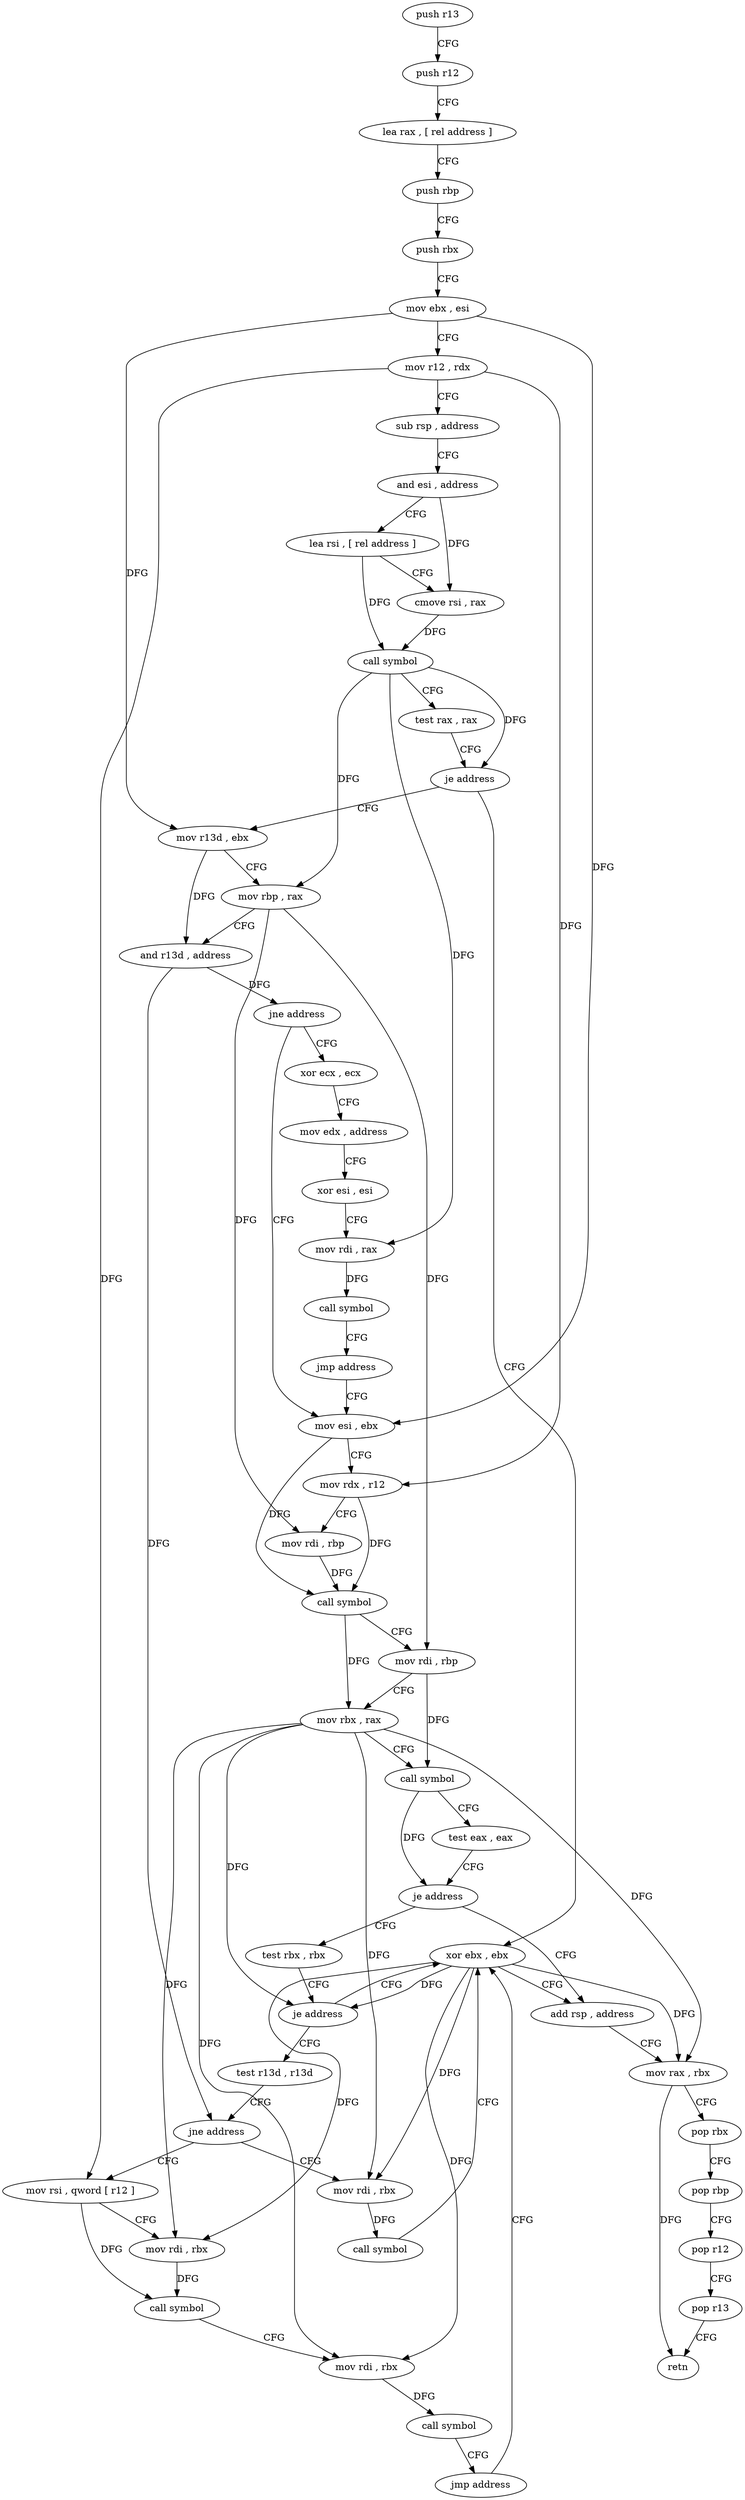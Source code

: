digraph "func" {
"4230896" [label = "push r13" ]
"4230898" [label = "push r12" ]
"4230900" [label = "lea rax , [ rel address ]" ]
"4230907" [label = "push rbp" ]
"4230908" [label = "push rbx" ]
"4230909" [label = "mov ebx , esi" ]
"4230911" [label = "mov r12 , rdx" ]
"4230914" [label = "sub rsp , address" ]
"4230918" [label = "and esi , address" ]
"4230921" [label = "lea rsi , [ rel address ]" ]
"4230928" [label = "cmove rsi , rax" ]
"4230932" [label = "call symbol" ]
"4230937" [label = "test rax , rax" ]
"4230940" [label = "je address" ]
"4231000" [label = "xor ebx , ebx" ]
"4230942" [label = "mov r13d , ebx" ]
"4231002" [label = "add rsp , address" ]
"4230945" [label = "mov rbp , rax" ]
"4230948" [label = "and r13d , address" ]
"4230952" [label = "jne address" ]
"4231024" [label = "xor ecx , ecx" ]
"4230954" [label = "mov esi , ebx" ]
"4231026" [label = "mov edx , address" ]
"4231031" [label = "xor esi , esi" ]
"4231033" [label = "mov rdi , rax" ]
"4231036" [label = "call symbol" ]
"4231041" [label = "jmp address" ]
"4230956" [label = "mov rdx , r12" ]
"4230959" [label = "mov rdi , rbp" ]
"4230962" [label = "call symbol" ]
"4230967" [label = "mov rdi , rbp" ]
"4230970" [label = "mov rbx , rax" ]
"4230973" [label = "call symbol" ]
"4230978" [label = "test eax , eax" ]
"4230980" [label = "je address" ]
"4230982" [label = "test rbx , rbx" ]
"4231006" [label = "mov rax , rbx" ]
"4231009" [label = "pop rbx" ]
"4231010" [label = "pop rbp" ]
"4231011" [label = "pop r12" ]
"4231013" [label = "pop r13" ]
"4231015" [label = "retn" ]
"4230985" [label = "je address" ]
"4230987" [label = "test r13d , r13d" ]
"4230990" [label = "jne address" ]
"4231048" [label = "mov rsi , qword [ r12 ]" ]
"4230992" [label = "mov rdi , rbx" ]
"4231052" [label = "mov rdi , rbx" ]
"4231055" [label = "call symbol" ]
"4231060" [label = "mov rdi , rbx" ]
"4231063" [label = "call symbol" ]
"4231068" [label = "jmp address" ]
"4230995" [label = "call symbol" ]
"4230896" -> "4230898" [ label = "CFG" ]
"4230898" -> "4230900" [ label = "CFG" ]
"4230900" -> "4230907" [ label = "CFG" ]
"4230907" -> "4230908" [ label = "CFG" ]
"4230908" -> "4230909" [ label = "CFG" ]
"4230909" -> "4230911" [ label = "CFG" ]
"4230909" -> "4230942" [ label = "DFG" ]
"4230909" -> "4230954" [ label = "DFG" ]
"4230911" -> "4230914" [ label = "CFG" ]
"4230911" -> "4230956" [ label = "DFG" ]
"4230911" -> "4231048" [ label = "DFG" ]
"4230914" -> "4230918" [ label = "CFG" ]
"4230918" -> "4230921" [ label = "CFG" ]
"4230918" -> "4230928" [ label = "DFG" ]
"4230921" -> "4230928" [ label = "CFG" ]
"4230921" -> "4230932" [ label = "DFG" ]
"4230928" -> "4230932" [ label = "DFG" ]
"4230932" -> "4230937" [ label = "CFG" ]
"4230932" -> "4230940" [ label = "DFG" ]
"4230932" -> "4230945" [ label = "DFG" ]
"4230932" -> "4231033" [ label = "DFG" ]
"4230937" -> "4230940" [ label = "CFG" ]
"4230940" -> "4231000" [ label = "CFG" ]
"4230940" -> "4230942" [ label = "CFG" ]
"4231000" -> "4231002" [ label = "CFG" ]
"4231000" -> "4231006" [ label = "DFG" ]
"4231000" -> "4230985" [ label = "DFG" ]
"4231000" -> "4231052" [ label = "DFG" ]
"4231000" -> "4231060" [ label = "DFG" ]
"4231000" -> "4230992" [ label = "DFG" ]
"4230942" -> "4230945" [ label = "CFG" ]
"4230942" -> "4230948" [ label = "DFG" ]
"4231002" -> "4231006" [ label = "CFG" ]
"4230945" -> "4230948" [ label = "CFG" ]
"4230945" -> "4230959" [ label = "DFG" ]
"4230945" -> "4230967" [ label = "DFG" ]
"4230948" -> "4230952" [ label = "DFG" ]
"4230948" -> "4230990" [ label = "DFG" ]
"4230952" -> "4231024" [ label = "CFG" ]
"4230952" -> "4230954" [ label = "CFG" ]
"4231024" -> "4231026" [ label = "CFG" ]
"4230954" -> "4230956" [ label = "CFG" ]
"4230954" -> "4230962" [ label = "DFG" ]
"4231026" -> "4231031" [ label = "CFG" ]
"4231031" -> "4231033" [ label = "CFG" ]
"4231033" -> "4231036" [ label = "DFG" ]
"4231036" -> "4231041" [ label = "CFG" ]
"4231041" -> "4230954" [ label = "CFG" ]
"4230956" -> "4230959" [ label = "CFG" ]
"4230956" -> "4230962" [ label = "DFG" ]
"4230959" -> "4230962" [ label = "DFG" ]
"4230962" -> "4230967" [ label = "CFG" ]
"4230962" -> "4230970" [ label = "DFG" ]
"4230967" -> "4230970" [ label = "CFG" ]
"4230967" -> "4230973" [ label = "DFG" ]
"4230970" -> "4230973" [ label = "CFG" ]
"4230970" -> "4231006" [ label = "DFG" ]
"4230970" -> "4230985" [ label = "DFG" ]
"4230970" -> "4231052" [ label = "DFG" ]
"4230970" -> "4231060" [ label = "DFG" ]
"4230970" -> "4230992" [ label = "DFG" ]
"4230973" -> "4230978" [ label = "CFG" ]
"4230973" -> "4230980" [ label = "DFG" ]
"4230978" -> "4230980" [ label = "CFG" ]
"4230980" -> "4231002" [ label = "CFG" ]
"4230980" -> "4230982" [ label = "CFG" ]
"4230982" -> "4230985" [ label = "CFG" ]
"4231006" -> "4231009" [ label = "CFG" ]
"4231006" -> "4231015" [ label = "DFG" ]
"4231009" -> "4231010" [ label = "CFG" ]
"4231010" -> "4231011" [ label = "CFG" ]
"4231011" -> "4231013" [ label = "CFG" ]
"4231013" -> "4231015" [ label = "CFG" ]
"4230985" -> "4231000" [ label = "CFG" ]
"4230985" -> "4230987" [ label = "CFG" ]
"4230987" -> "4230990" [ label = "CFG" ]
"4230990" -> "4231048" [ label = "CFG" ]
"4230990" -> "4230992" [ label = "CFG" ]
"4231048" -> "4231052" [ label = "CFG" ]
"4231048" -> "4231055" [ label = "DFG" ]
"4230992" -> "4230995" [ label = "DFG" ]
"4231052" -> "4231055" [ label = "DFG" ]
"4231055" -> "4231060" [ label = "CFG" ]
"4231060" -> "4231063" [ label = "DFG" ]
"4231063" -> "4231068" [ label = "CFG" ]
"4231068" -> "4231000" [ label = "CFG" ]
"4230995" -> "4231000" [ label = "CFG" ]
}
